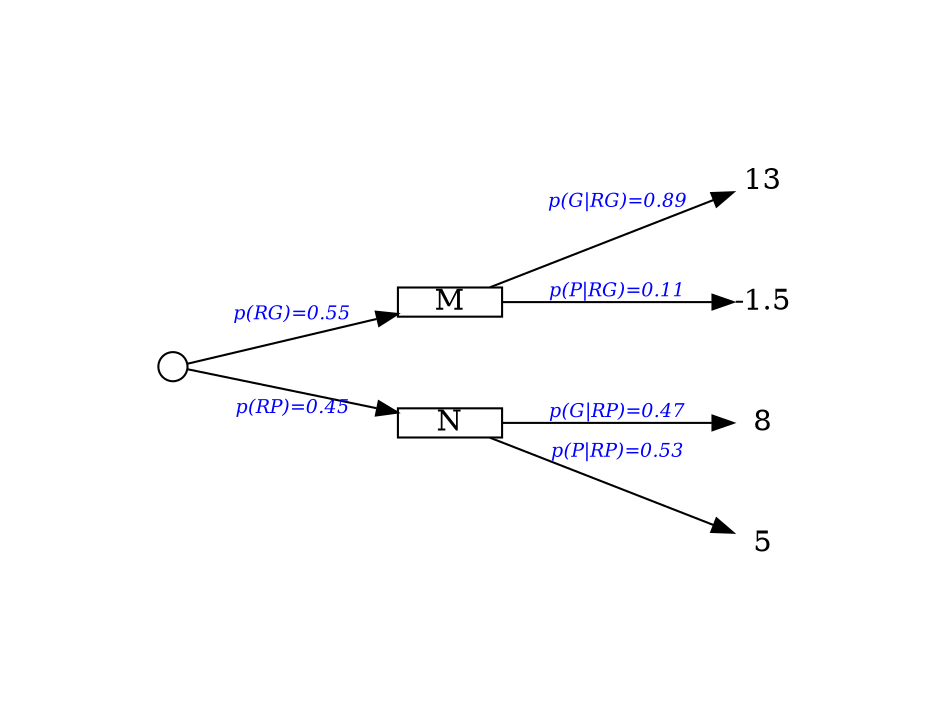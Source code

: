 digraph A {
  rankdir=LR;
  center=true; margin=1; 
  nodesep=0.5; ranksep=0.6;

  # only streight lines
  splines=line;
  edge [fontsize=9, fontname="times-italic", fontcolor=blue];

  st [height=".2", width=".2", label=""];
  M, N [shape=normal, fixedsize=true, height=".2", width="0.7"];

  st -> M [label="p(RG)=0.55"];
  st -> N [label="p(RP)=0.45"];


  node [shape=none, fixedsize=true, height=".3", width=".4"]; 
  mg [shape=none, label="13"]; 
  mp [shape=none, label="-1.5"]; 
  ng [shape=none, label="8"]; 
  np [shape=none, label="5"];

  M -> mg [label="p(G|RG)=0.89"]; 
  M -> mp [label="p(P|RG)=0.11"];
  N -> ng [label="p(G|RP)=0.47"]; 
  N -> np [label="p(P|RP)=0.53"];

}